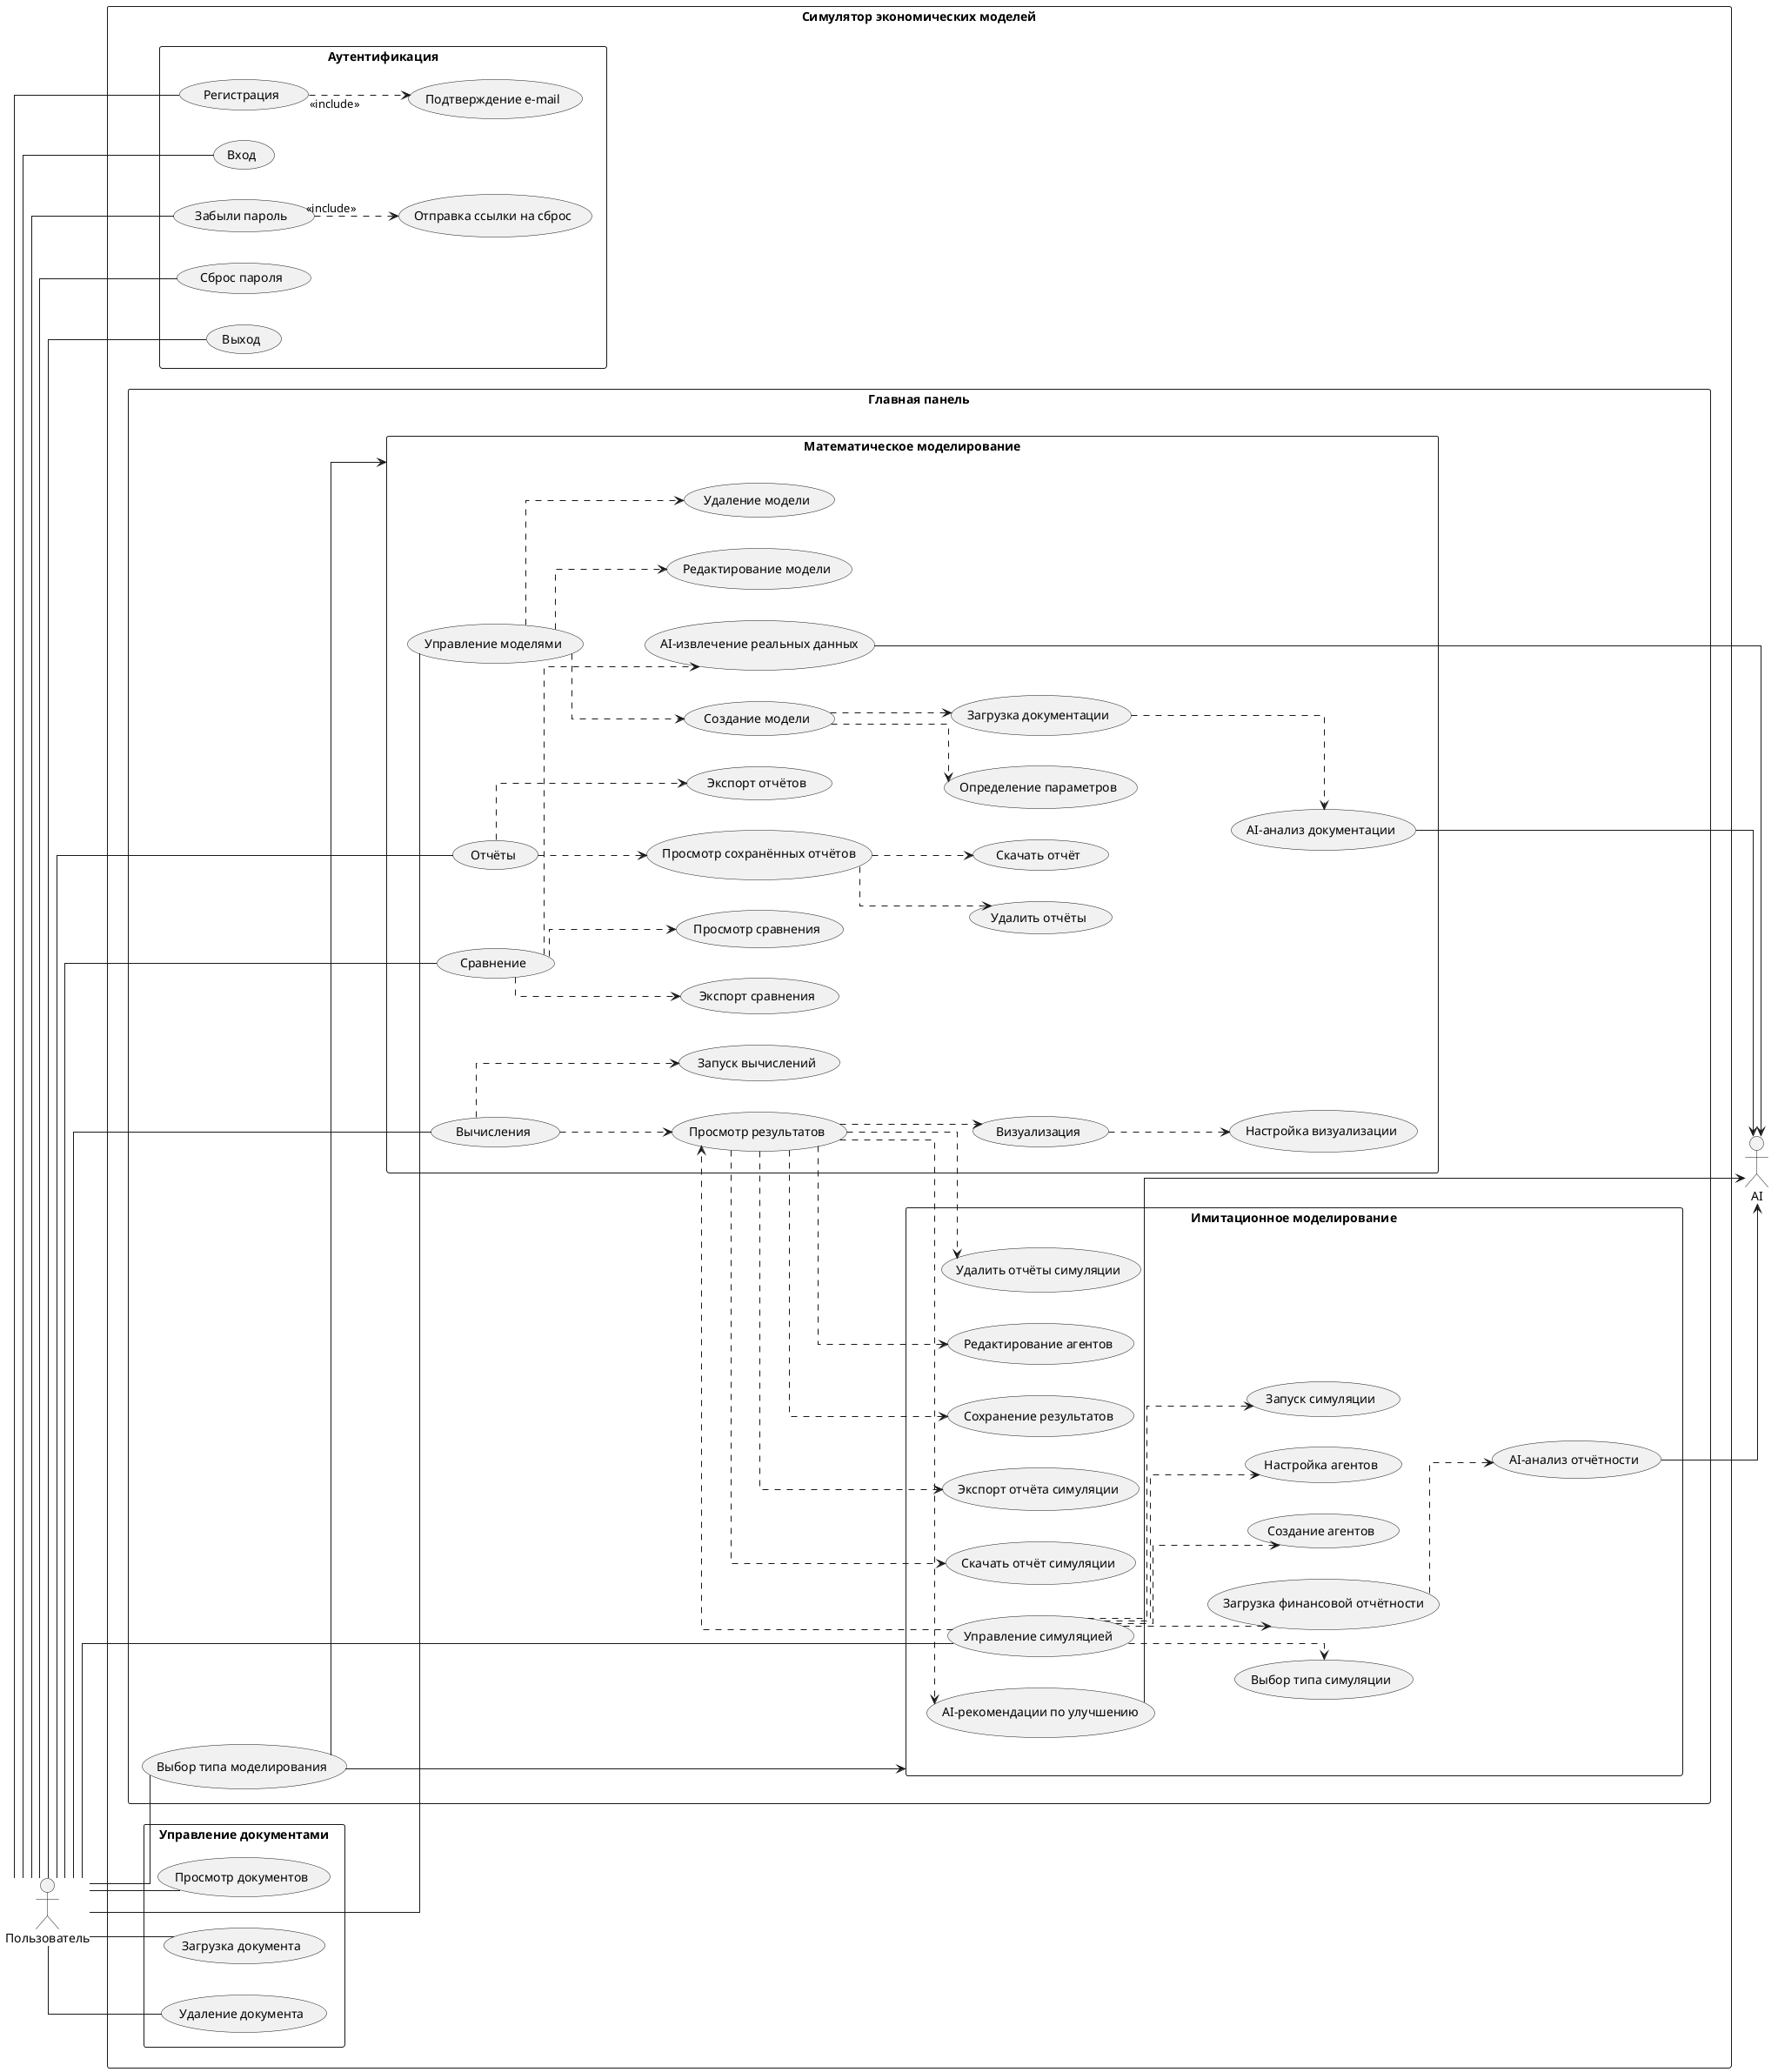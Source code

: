 @startuml
left to right direction
skinparam packageStyle rectangle
skinparam linetype ortho
skinparam monochrome true

actor Пользователь as User
actor AI as AI_Module

rectangle "Симулятор экономических моделей" {

  package "Аутентификация" {
    User -- (Регистрация)
    (Регистрация) ..> (Подтверждение e-mail) : <<include>>
    User -- (Вход)
    User -- (Забыли пароль)
    (Забыли пароль) ..> (Отправка ссылки на сброс) : <<include>>
    User -- (Сброс пароля)
    User -- (Выход)
  }

  package "Главная панель" {
    User -- (Выбор типа моделирования)
    (Выбор типа моделирования) --> (Математическое моделирование)
    (Выбор типа моделирования) --> (Имитационное моделирование)
  }

  package "Математическое моделирование" {
    ' объединяем работу с моделями
    User -- (Управление моделями)
    (Управление моделями) ..> (Создание модели)
    (Управление моделями) ..> (Редактирование модели)
    (Управление моделями) ..> (Удаление модели)

    ' внутри создания модели
    (Создание модели) ..> (Определение параметров)
    (Создание модели) ..> (Загрузка документации)
    (Загрузка документации) ..> (AI-анализ документации)
    (AI-анализ документации) --> AI_Module

    ' вычисления
    User -- (Вычисления)
    (Вычисления) ..> (Запуск вычислений)
    (Вычисления) ..> (Просмотр результатов)
    (Просмотр результатов) ..> (Визуализация)
    (Визуализация) ..> (Настройка визуализации)

    ' отчёты
    User -- (Отчёты)
    (Отчёты) ..> (Экспорт отчётов)
    (Отчёты) ..> (Просмотр сохранённых отчётов)
    (Просмотр сохранённых отчётов) ..> (Скачать отчёт)
    (Просмотр сохранённых отчётов) ..> (Удалить отчёты)

    ' сравнение с реальными данными
    User -- (Сравнение)
    (Сравнение) ..> (AI-извлечение реальных данных)
    (AI-извлечение реальных данных) --> AI_Module
    (Сравнение) ..> (Просмотр сравнения)
    (Сравнение) ..> (Экспорт сравнения)
  }

  package "Имитационное моделирование" {
    User -- (Управление симуляцией)
    (Управление симуляцией) ..> (Выбор типа симуляции)
    (Управление симуляцией) ..> (Загрузка финансовой отчётности)
    (Загрузка финансовой отчётности) ..> (AI-анализ отчётности)
    (AI-анализ отчётности) --> AI_Module

    (Управление симуляцией) ..> (Создание агентов)
    (Управление симуляцией) ..> (Настройка агентов)
    (Управление симуляцией) ..> (Запуск симуляции)
    (Управление симуляцией) ..> (Просмотр результатов)
    (Просмотр результатов) ..> (AI-рекомендации по улучшению)
    (AI-рекомендации по улучшению) --> AI_Module

    (Просмотр результатов) ..> (Редактирование агентов)
    (Просмотр результатов) ..> (Сохранение результатов)
    (Просмотр результатов) ..> (Экспорт отчёта симуляции)
    (Просмотр результатов) ..> (Скачать отчёт симуляции)
    (Просмотр результатов) ..> (Удалить отчёты симуляции)
  }

  package "Управление документами" {
    User -- (Просмотр документов)
    User -- (Загрузка документа)
    User -- (Удаление документа)
  }
}

@enduml

